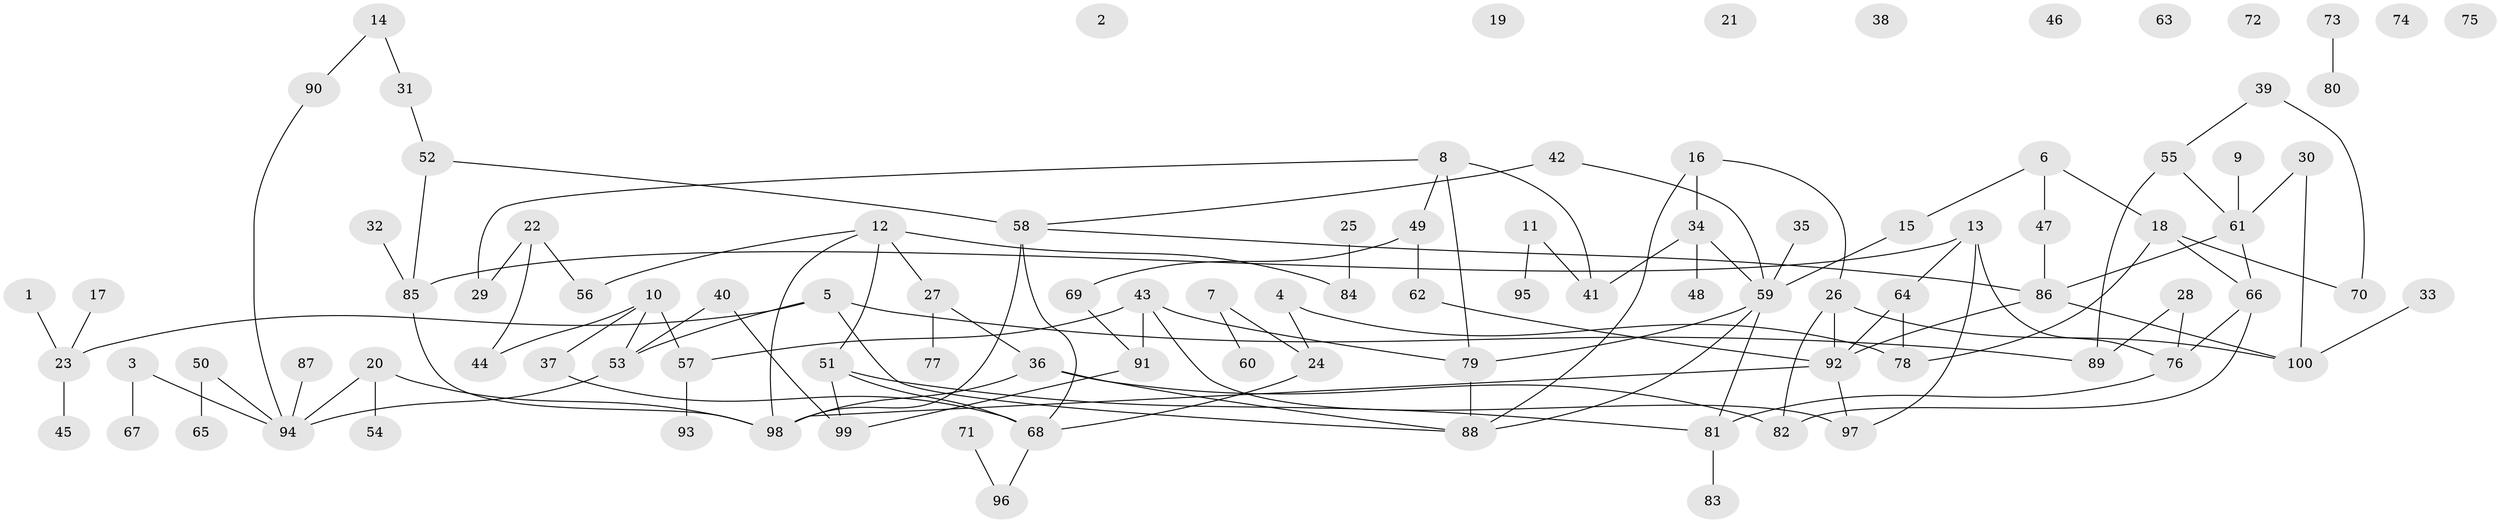 // coarse degree distribution, {3: 0.19672131147540983, 4: 0.13114754098360656, 5: 0.14754098360655737, 2: 0.18032786885245902, 9: 0.01639344262295082, 6: 0.06557377049180328, 1: 0.26229508196721313}
// Generated by graph-tools (version 1.1) at 2025/48/03/04/25 22:48:03]
// undirected, 100 vertices, 125 edges
graph export_dot {
  node [color=gray90,style=filled];
  1;
  2;
  3;
  4;
  5;
  6;
  7;
  8;
  9;
  10;
  11;
  12;
  13;
  14;
  15;
  16;
  17;
  18;
  19;
  20;
  21;
  22;
  23;
  24;
  25;
  26;
  27;
  28;
  29;
  30;
  31;
  32;
  33;
  34;
  35;
  36;
  37;
  38;
  39;
  40;
  41;
  42;
  43;
  44;
  45;
  46;
  47;
  48;
  49;
  50;
  51;
  52;
  53;
  54;
  55;
  56;
  57;
  58;
  59;
  60;
  61;
  62;
  63;
  64;
  65;
  66;
  67;
  68;
  69;
  70;
  71;
  72;
  73;
  74;
  75;
  76;
  77;
  78;
  79;
  80;
  81;
  82;
  83;
  84;
  85;
  86;
  87;
  88;
  89;
  90;
  91;
  92;
  93;
  94;
  95;
  96;
  97;
  98;
  99;
  100;
  1 -- 23;
  3 -- 67;
  3 -- 94;
  4 -- 24;
  4 -- 78;
  5 -- 23;
  5 -- 53;
  5 -- 88;
  5 -- 89;
  6 -- 15;
  6 -- 18;
  6 -- 47;
  7 -- 24;
  7 -- 60;
  8 -- 29;
  8 -- 41;
  8 -- 49;
  8 -- 79;
  9 -- 61;
  10 -- 37;
  10 -- 44;
  10 -- 53;
  10 -- 57;
  11 -- 41;
  11 -- 95;
  12 -- 27;
  12 -- 51;
  12 -- 56;
  12 -- 84;
  12 -- 98;
  13 -- 64;
  13 -- 76;
  13 -- 85;
  13 -- 97;
  14 -- 31;
  14 -- 90;
  15 -- 59;
  16 -- 26;
  16 -- 34;
  16 -- 88;
  17 -- 23;
  18 -- 66;
  18 -- 70;
  18 -- 78;
  20 -- 54;
  20 -- 94;
  20 -- 98;
  22 -- 29;
  22 -- 44;
  22 -- 56;
  23 -- 45;
  24 -- 68;
  25 -- 84;
  26 -- 82;
  26 -- 92;
  26 -- 100;
  27 -- 36;
  27 -- 77;
  28 -- 76;
  28 -- 89;
  30 -- 61;
  30 -- 100;
  31 -- 52;
  32 -- 85;
  33 -- 100;
  34 -- 41;
  34 -- 48;
  34 -- 59;
  35 -- 59;
  36 -- 82;
  36 -- 88;
  36 -- 98;
  37 -- 68;
  39 -- 55;
  39 -- 70;
  40 -- 53;
  40 -- 99;
  42 -- 58;
  42 -- 59;
  43 -- 57;
  43 -- 79;
  43 -- 91;
  43 -- 97;
  47 -- 86;
  49 -- 62;
  49 -- 69;
  50 -- 65;
  50 -- 94;
  51 -- 68;
  51 -- 81;
  51 -- 99;
  52 -- 58;
  52 -- 85;
  53 -- 94;
  55 -- 61;
  55 -- 89;
  57 -- 93;
  58 -- 68;
  58 -- 86;
  58 -- 98;
  59 -- 79;
  59 -- 81;
  59 -- 88;
  61 -- 66;
  61 -- 86;
  62 -- 92;
  64 -- 78;
  64 -- 92;
  66 -- 76;
  66 -- 82;
  68 -- 96;
  69 -- 91;
  71 -- 96;
  73 -- 80;
  76 -- 81;
  79 -- 88;
  81 -- 83;
  85 -- 98;
  86 -- 92;
  86 -- 100;
  87 -- 94;
  90 -- 94;
  91 -- 99;
  92 -- 97;
  92 -- 98;
}
